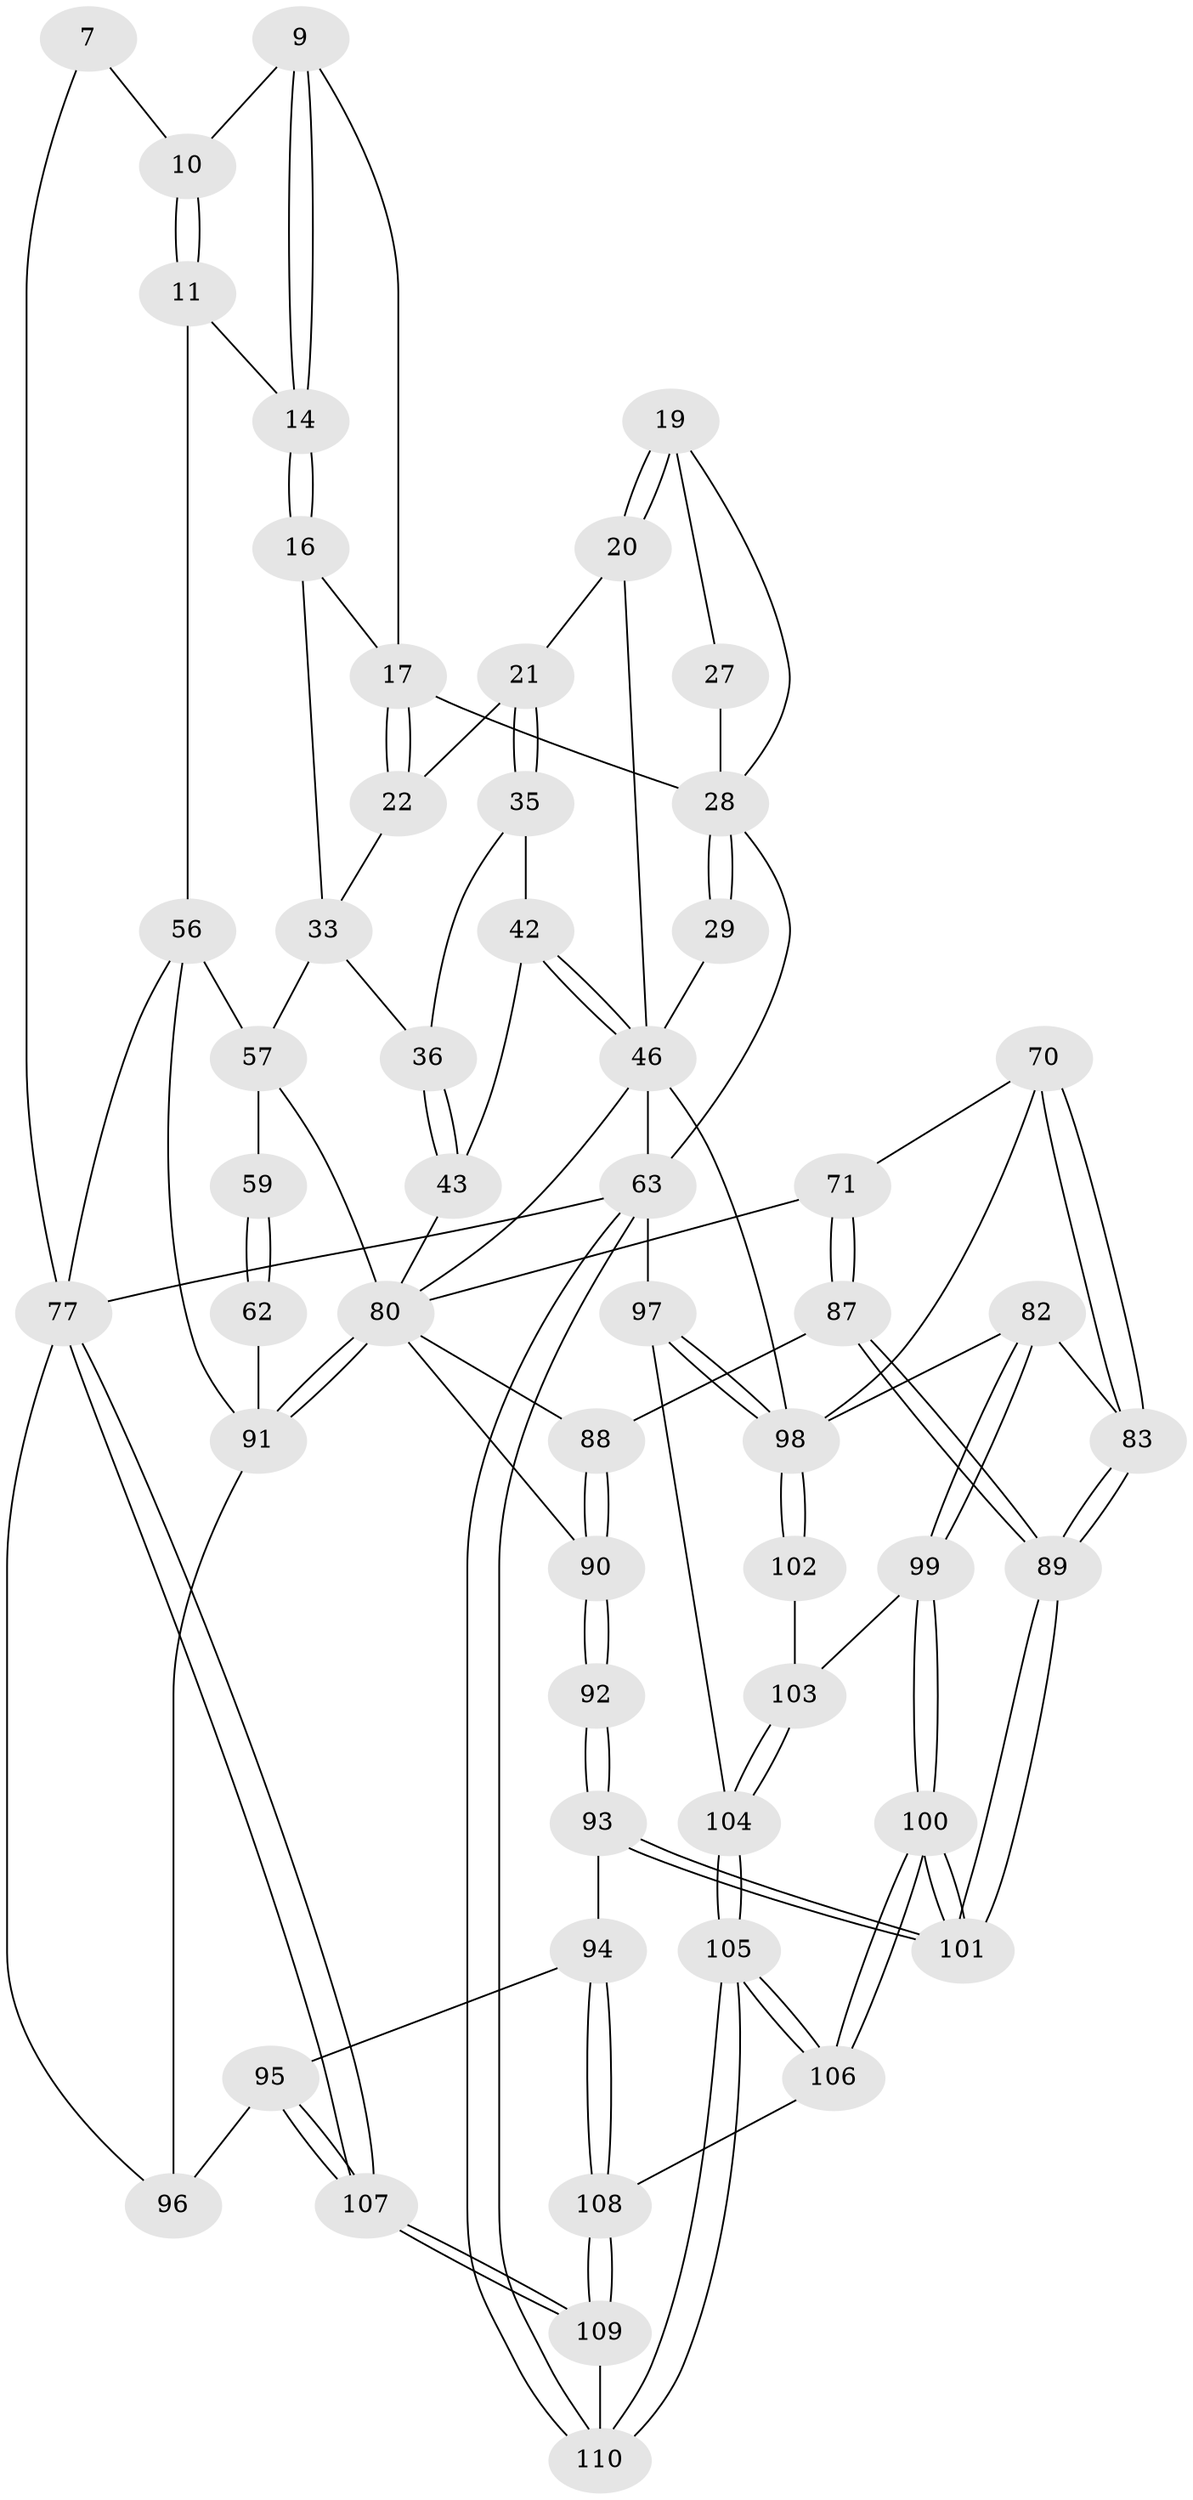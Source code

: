 // original degree distribution, {3: 0.03636363636363636, 5: 0.4727272727272727, 6: 0.2545454545454545, 4: 0.23636363636363636}
// Generated by graph-tools (version 1.1) at 2025/01/03/09/25 05:01:21]
// undirected, 55 vertices, 125 edges
graph export_dot {
graph [start="1"]
  node [color=gray90,style=filled];
  7 [pos="+0.052037478723187314+0"];
  9 [pos="+0.17575987373859905+0.04736786316292225"];
  10 [pos="+0.1066486798730756+0.0393167166521895"];
  11 [pos="+0.047356375026246775+0.14922244363453732"];
  14 [pos="+0.14058015669723023+0.13919408573763237"];
  16 [pos="+0.28787869776886404+0.18272391216444164",super="+15"];
  17 [pos="+0.48479705456134564+0.017134630424454383",super="+8"];
  19 [pos="+0.6769621897691249+0.1395119670272045"];
  20 [pos="+0.663675288222486+0.18885153969788426"];
  21 [pos="+0.5235980198993065+0.19844238340111636"];
  22 [pos="+0.4646370818829047+0.0822366578903466"];
  27 [pos="+0.7854413594449866+0.15872181323508802",super="+25"];
  28 [pos="+0.8479059332349301+0.24574117192526143",super="+24+26"];
  29 [pos="+0.8301560651236586+0.24804120179147826"];
  33 [pos="+0.2870651692788799+0.28746939283843126",super="+30"];
  35 [pos="+0.5199036638343316+0.22632596740559877"];
  36 [pos="+0.3835797321636773+0.31481425076388875"];
  42 [pos="+0.5362209870195181+0.46210532065552595",super="+37"];
  43 [pos="+0.5255879827008375+0.4647742340931623"];
  46 [pos="+0.6175348332611739+0.49079620031423016",super="+45+44"];
  56 [pos="+0+0.3573714077757167",super="+13+12"];
  57 [pos="+0.14081720188672592+0.571579385569206",super="+50+55"];
  59 [pos="+0.09956762588374508+0.4679925254882962",super="+58"];
  62 [pos="+0.012305320561853034+0.6300669366647099"];
  63 [pos="+1+1",super="+5+39"];
  70 [pos="+0.6889194060721499+0.6500116108730445"];
  71 [pos="+0.6522758539692034+0.6203389070347437"];
  77 [pos="+0+1",super="+6"];
  80 [pos="+0.2788269776891354+0.6756857328406722",super="+74"];
  82 [pos="+0.7389969270414197+0.7172574093126758",super="+81"];
  83 [pos="+0.7272522897510693+0.7148010193244516"];
  87 [pos="+0.564262451449569+0.7626721224240822"];
  88 [pos="+0.5616596054499006+0.7615595587478907"];
  89 [pos="+0.6155889467396245+0.8018854908659285"];
  90 [pos="+0.47084259518332644+0.7880577257550716",super="+78+79"];
  91 [pos="+0.26023648692516343+0.730081470456398",super="+75+61"];
  92 [pos="+0.422047550585123+0.8305349388063613"];
  93 [pos="+0.40436006900024846+0.874157607316718"];
  94 [pos="+0.37238190315034825+0.8947352320360273"];
  95 [pos="+0.33731997321246293+0.8832034951874729"];
  96 [pos="+0.2920545689428577+0.8569518781851638",super="+76"];
  97 [pos="+1+0.9289257254129667",super="+64+65"];
  98 [pos="+1+0.8736696379260174",super="+85+86+84"];
  99 [pos="+0.7563502174005744+0.8784147608567087"];
  100 [pos="+0.6500184085551645+0.9764333153122643"];
  101 [pos="+0.640605445815637+0.9618719636649914"];
  102 [pos="+0.8595081228479982+0.7886149151311408"];
  103 [pos="+0.8466286011671273+0.84606632179163"];
  104 [pos="+0.8977629063049753+0.9130555533528122"];
  105 [pos="+0.6920230261166617+1"];
  106 [pos="+0.6633945903728788+1"];
  107 [pos="+0+1"];
  108 [pos="+0.3732484722090772+0.9440543627868987"];
  109 [pos="+0.3418994352553832+1"];
  110 [pos="+0.6921809512233051+1"];
  7 -- 10;
  7 -- 77;
  9 -- 10;
  9 -- 14;
  9 -- 14;
  9 -- 17;
  10 -- 11;
  10 -- 11;
  11 -- 14;
  11 -- 56;
  14 -- 16;
  14 -- 16;
  16 -- 17 [weight=2];
  16 -- 33;
  17 -- 22;
  17 -- 22;
  17 -- 28;
  19 -- 20;
  19 -- 20;
  19 -- 27;
  19 -- 28;
  20 -- 21;
  20 -- 46;
  21 -- 22;
  21 -- 35;
  21 -- 35;
  22 -- 33;
  27 -- 28 [weight=2];
  28 -- 29 [weight=2];
  28 -- 29;
  28 -- 63 [weight=2];
  29 -- 46;
  33 -- 36;
  33 -- 57;
  35 -- 36;
  35 -- 42;
  36 -- 43;
  36 -- 43;
  42 -- 43;
  42 -- 46 [weight=2];
  42 -- 46;
  43 -- 80;
  46 -- 63;
  46 -- 80;
  46 -- 98 [weight=3];
  56 -- 77;
  56 -- 57 [weight=2];
  56 -- 91;
  57 -- 59 [weight=2];
  57 -- 80 [weight=2];
  59 -- 62 [weight=2];
  59 -- 62;
  62 -- 91;
  63 -- 110;
  63 -- 110;
  63 -- 77 [weight=2];
  63 -- 97 [weight=2];
  70 -- 71;
  70 -- 83;
  70 -- 83;
  70 -- 98;
  71 -- 87;
  71 -- 87;
  71 -- 80;
  77 -- 107;
  77 -- 107;
  77 -- 96;
  80 -- 91 [weight=2];
  80 -- 91;
  80 -- 90 [weight=2];
  80 -- 88;
  82 -- 83;
  82 -- 99;
  82 -- 99;
  82 -- 98 [weight=2];
  83 -- 89;
  83 -- 89;
  87 -- 88;
  87 -- 89;
  87 -- 89;
  88 -- 90;
  88 -- 90;
  89 -- 101;
  89 -- 101;
  90 -- 92 [weight=2];
  90 -- 92;
  91 -- 96 [weight=2];
  92 -- 93;
  92 -- 93;
  93 -- 94;
  93 -- 101;
  93 -- 101;
  94 -- 95;
  94 -- 108;
  94 -- 108;
  95 -- 96;
  95 -- 107;
  95 -- 107;
  97 -- 98 [weight=3];
  97 -- 98;
  97 -- 104;
  98 -- 102 [weight=2];
  98 -- 102;
  99 -- 100;
  99 -- 100;
  99 -- 103;
  100 -- 101;
  100 -- 101;
  100 -- 106;
  100 -- 106;
  102 -- 103;
  103 -- 104;
  103 -- 104;
  104 -- 105;
  104 -- 105;
  105 -- 106;
  105 -- 106;
  105 -- 110;
  105 -- 110;
  106 -- 108;
  107 -- 109;
  107 -- 109;
  108 -- 109;
  108 -- 109;
  109 -- 110;
}
